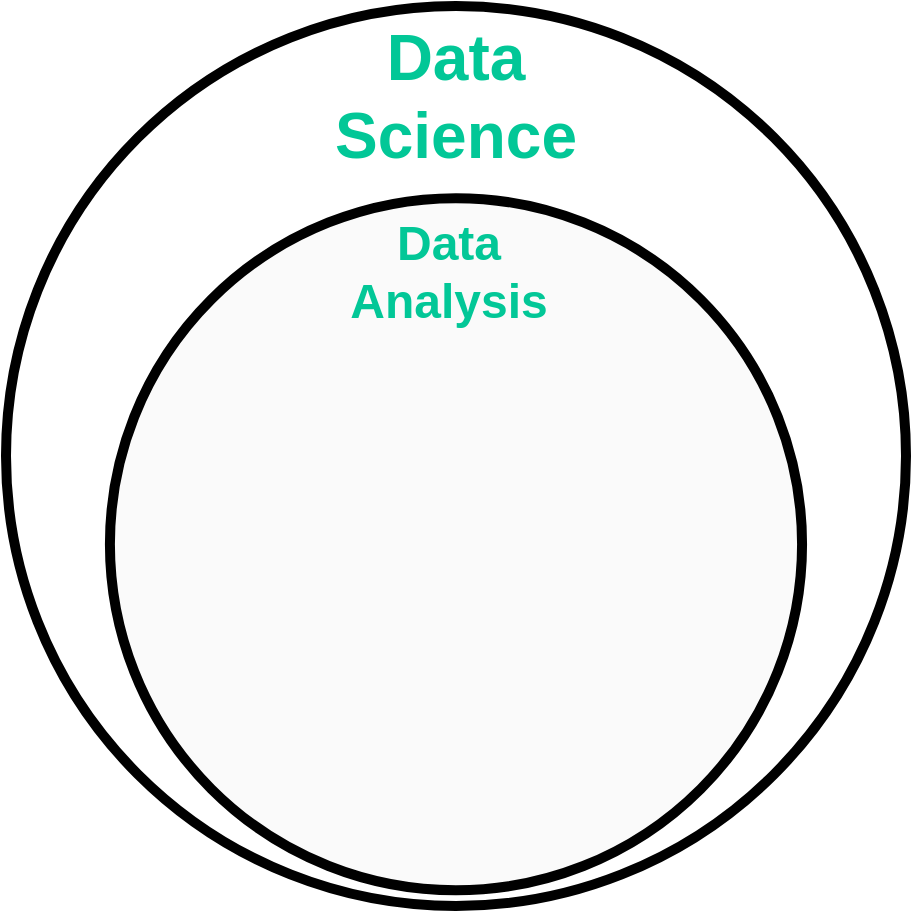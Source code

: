 <mxfile pages="2">
    <diagram name="IA e subcampos" id="SoBlqaXpW2YxNoorz7gl">
        <mxGraphModel dx="1477" dy="903" grid="1" gridSize="10" guides="1" tooltips="1" connect="1" arrows="1" fold="1" page="1" pageScale="1" pageWidth="827" pageHeight="1169" math="0" shadow="0">
            <root>
                <mxCell id="0"/>
                <mxCell id="1" parent="0"/>
                <mxCell id="79R0XHFhG9Woya2YguVs-2" value="" style="ellipse;whiteSpace=wrap;html=1;aspect=fixed;strokeWidth=5;" parent="1" vertex="1">
                    <mxGeometry x="140" y="150" width="450" height="450" as="geometry"/>
                </mxCell>
                <mxCell id="79R0XHFhG9Woya2YguVs-3" value="Data Science" style="text;html=1;align=center;verticalAlign=middle;whiteSpace=wrap;rounded=0;fontSize=32;fontStyle=1;fontFamily=Helvetica;fontColor=#02c797;" parent="1" vertex="1">
                    <mxGeometry x="335" y="180" width="60" height="30" as="geometry"/>
                </mxCell>
                <mxCell id="79R0XHFhG9Woya2YguVs-6" value="" style="ellipse;whiteSpace=wrap;html=1;aspect=fixed;strokeWidth=5;fillColor=#FAFAFA;" parent="1" vertex="1">
                    <mxGeometry x="191.96" y="246.07" width="346.07" height="346.07" as="geometry"/>
                </mxCell>
                <mxCell id="79R0XHFhG9Woya2YguVs-7" value="Data Analysis" style="text;html=1;align=center;verticalAlign=middle;whiteSpace=wrap;rounded=0;fontSize=24;fontStyle=1;fontFamily=Helvetica;fontColor=#02c797;" parent="1" vertex="1">
                    <mxGeometry x="328.335" y="269.997" width="66.667" height="26.3" as="geometry"/>
                </mxCell>
            </root>
        </mxGraphModel>
    </diagram>
    <diagram name="data science e subcampos" id="iQEMhSZOO5Wik80vWjcT">
        <mxGraphModel dx="350" dy="903" grid="1" gridSize="10" guides="1" tooltips="1" connect="1" arrows="1" fold="1" page="1" pageScale="1" pageWidth="827" pageHeight="1169" math="0" shadow="0">
            <root>
                <mxCell id="PqJ09P0uPltZsNWlfxu0-0"/>
                <mxCell id="PqJ09P0uPltZsNWlfxu0-1" parent="PqJ09P0uPltZsNWlfxu0-0"/>
                <mxCell id="PqJ09P0uPltZsNWlfxu0-2" value="" style="ellipse;whiteSpace=wrap;html=1;aspect=fixed;strokeWidth=5;" parent="PqJ09P0uPltZsNWlfxu0-1" vertex="1">
                    <mxGeometry x="140" y="150" width="450" height="450" as="geometry"/>
                </mxCell>
                <mxCell id="PqJ09P0uPltZsNWlfxu0-3" value="Data Science" style="text;html=1;align=center;verticalAlign=middle;whiteSpace=wrap;rounded=0;fontSize=32;fontStyle=1;fontFamily=Helvetica;fontColor=#02c797;" parent="PqJ09P0uPltZsNWlfxu0-1" vertex="1">
                    <mxGeometry x="335" y="180" width="60" height="30" as="geometry"/>
                </mxCell>
                <mxCell id="PqJ09P0uPltZsNWlfxu0-4" value="" style="ellipse;whiteSpace=wrap;html=1;aspect=fixed;strokeWidth=5;fillColor=#FAFAFA;" parent="PqJ09P0uPltZsNWlfxu0-1" vertex="1">
                    <mxGeometry x="186.96" y="243.93" width="356.07" height="356.07" as="geometry"/>
                </mxCell>
                <mxCell id="PqJ09P0uPltZsNWlfxu0-5" value="Data Analysis" style="text;html=1;align=center;verticalAlign=middle;whiteSpace=wrap;rounded=0;fontSize=24;fontStyle=1;fontFamily=Helvetica;fontColor=#02c797;" parent="PqJ09P0uPltZsNWlfxu0-1" vertex="1">
                    <mxGeometry x="327.74" y="240" width="66.67" height="80" as="geometry"/>
                </mxCell>
            </root>
        </mxGraphModel>
    </diagram>
</mxfile>
